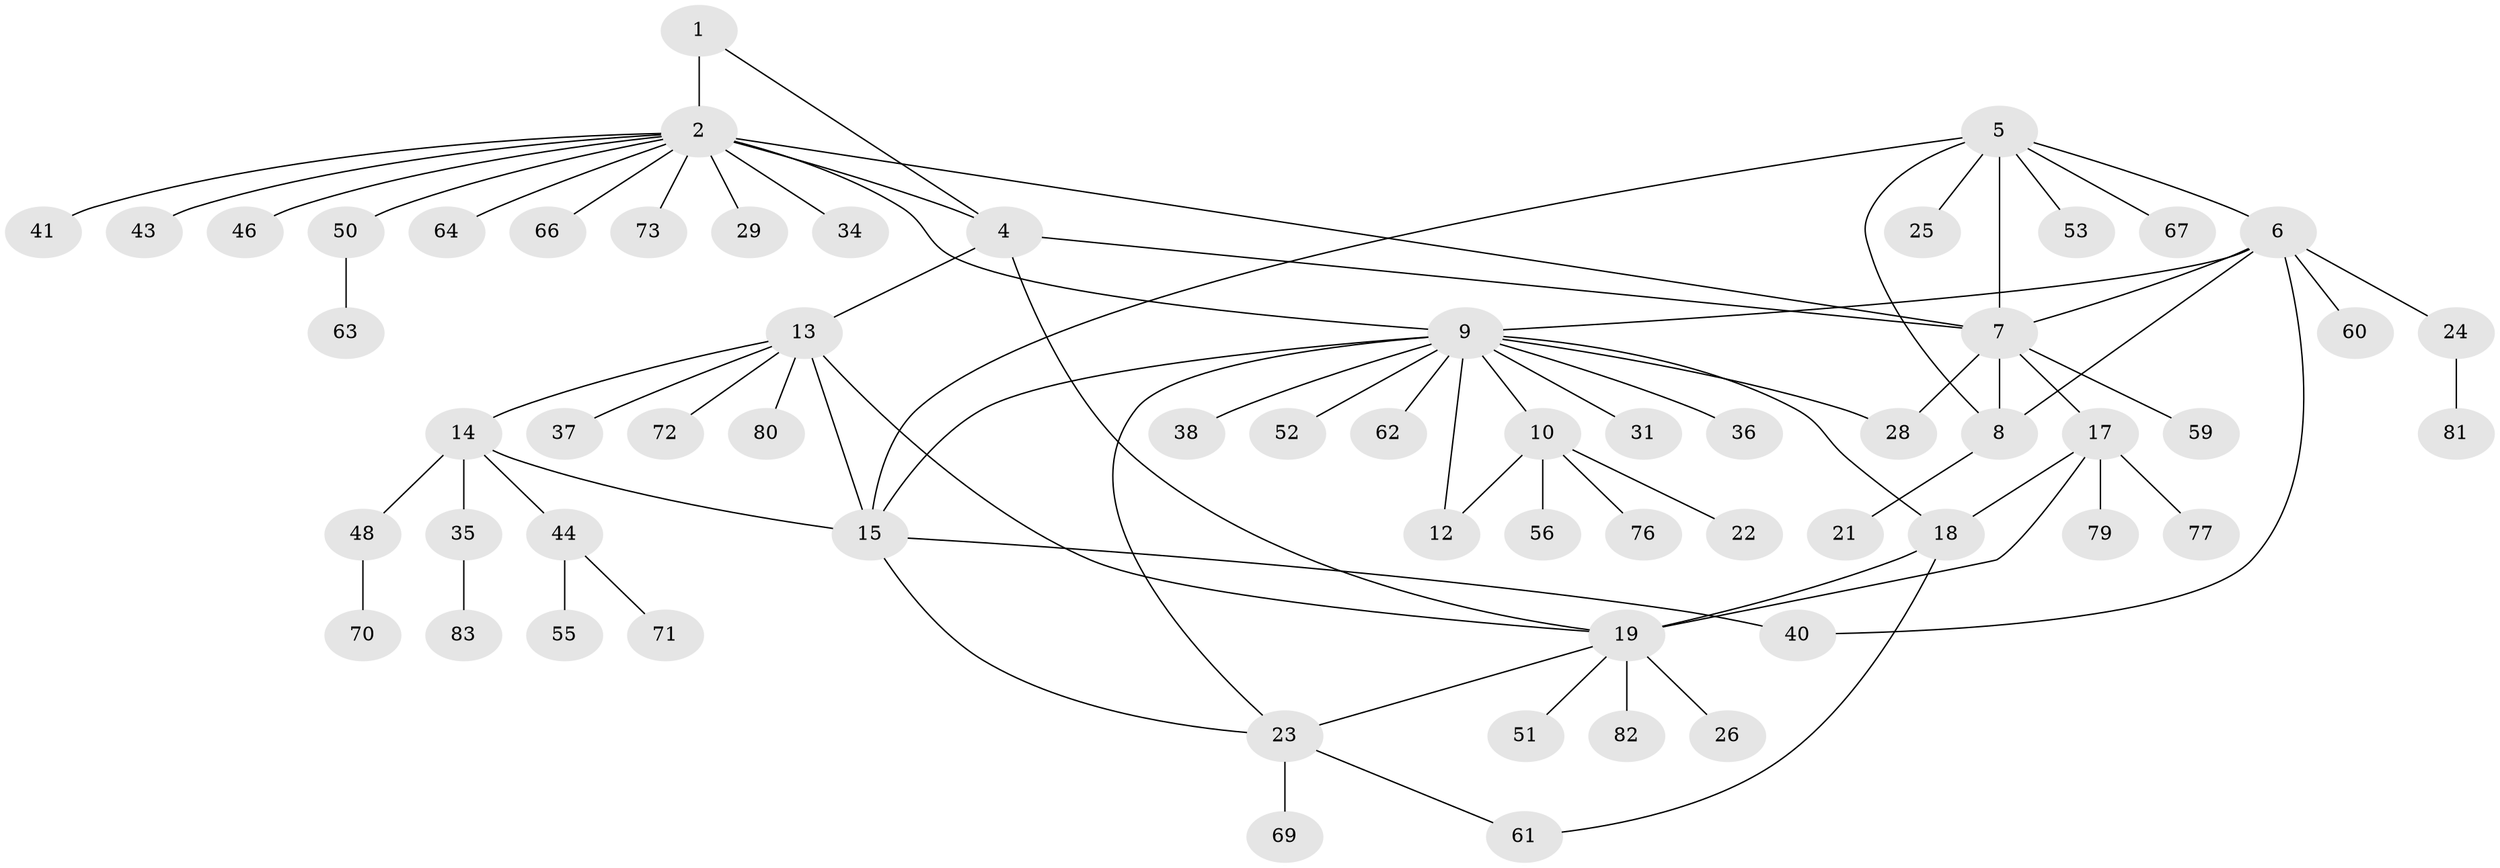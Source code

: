 // Generated by graph-tools (version 1.1) at 2025/24/03/03/25 07:24:14]
// undirected, 62 vertices, 80 edges
graph export_dot {
graph [start="1"]
  node [color=gray90,style=filled];
  1;
  2 [super="+3"];
  4 [super="+39"];
  5 [super="+57"];
  6 [super="+49"];
  7;
  8 [super="+33"];
  9 [super="+11"];
  10 [super="+65"];
  12;
  13 [super="+32"];
  14 [super="+58"];
  15 [super="+16"];
  17 [super="+75"];
  18 [super="+20"];
  19 [super="+30"];
  21;
  22;
  23 [super="+54"];
  24 [super="+27"];
  25 [super="+42"];
  26;
  28;
  29 [super="+47"];
  31;
  34;
  35;
  36;
  37;
  38;
  40;
  41;
  43;
  44 [super="+45"];
  46 [super="+74"];
  48;
  50;
  51;
  52;
  53;
  55;
  56;
  59;
  60;
  61 [super="+68"];
  62;
  63;
  64;
  66 [super="+78"];
  67;
  69;
  70;
  71;
  72;
  73;
  76;
  77;
  79;
  80;
  81;
  82;
  83;
  1 -- 2 [weight=2];
  1 -- 4;
  2 -- 4 [weight=2];
  2 -- 7;
  2 -- 9;
  2 -- 34;
  2 -- 41;
  2 -- 43;
  2 -- 46;
  2 -- 50;
  2 -- 64;
  2 -- 73;
  2 -- 66;
  2 -- 29;
  4 -- 13;
  4 -- 19;
  4 -- 7;
  5 -- 6;
  5 -- 7;
  5 -- 8;
  5 -- 25;
  5 -- 53;
  5 -- 67;
  5 -- 15;
  6 -- 7;
  6 -- 8;
  6 -- 24;
  6 -- 40;
  6 -- 60;
  6 -- 9;
  7 -- 8;
  7 -- 17;
  7 -- 28;
  7 -- 59;
  8 -- 21;
  9 -- 10 [weight=2];
  9 -- 12 [weight=2];
  9 -- 31;
  9 -- 36;
  9 -- 38;
  9 -- 62;
  9 -- 23;
  9 -- 15;
  9 -- 18;
  9 -- 52;
  9 -- 28;
  10 -- 12;
  10 -- 22;
  10 -- 56;
  10 -- 76;
  13 -- 14;
  13 -- 15 [weight=2];
  13 -- 19;
  13 -- 37;
  13 -- 72;
  13 -- 80;
  14 -- 15 [weight=2];
  14 -- 35;
  14 -- 44;
  14 -- 48;
  15 -- 23;
  15 -- 40;
  17 -- 18 [weight=2];
  17 -- 19;
  17 -- 77;
  17 -- 79;
  18 -- 19 [weight=2];
  18 -- 61;
  19 -- 23;
  19 -- 26;
  19 -- 51;
  19 -- 82;
  23 -- 61;
  23 -- 69;
  24 -- 81;
  35 -- 83;
  44 -- 55;
  44 -- 71;
  48 -- 70;
  50 -- 63;
}
